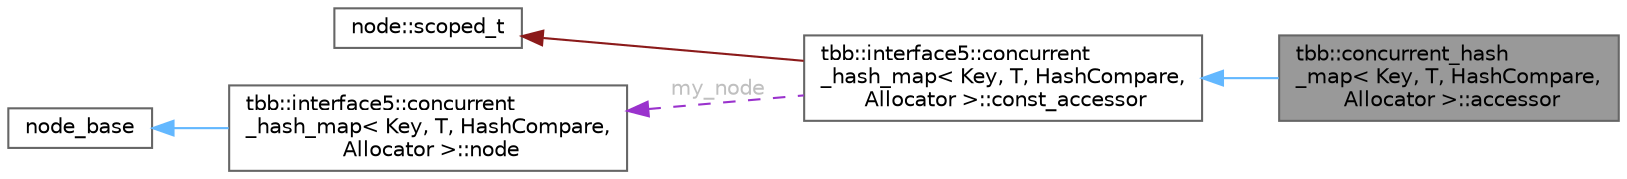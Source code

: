 digraph "tbb::concurrent_hash_map&lt; Key, T, HashCompare, Allocator &gt;::accessor"
{
 // LATEX_PDF_SIZE
  bgcolor="transparent";
  edge [fontname=Helvetica,fontsize=10,labelfontname=Helvetica,labelfontsize=10];
  node [fontname=Helvetica,fontsize=10,shape=box,height=0.2,width=0.4];
  rankdir="LR";
  Node1 [id="Node000001",label="tbb::concurrent_hash\l_map\< Key, T, HashCompare,\l Allocator \>::accessor",height=0.2,width=0.4,color="gray40", fillcolor="grey60", style="filled", fontcolor="black",tooltip="Allows write access to elements and combines data access, locking, and garbage collection."];
  Node2 -> Node1 [id="edge5_Node000001_Node000002",dir="back",color="steelblue1",style="solid",tooltip=" "];
  Node2 [id="Node000002",label="tbb::interface5::concurrent\l_hash_map\< Key, T, HashCompare,\l Allocator \>::const_accessor",height=0.2,width=0.4,color="gray40", fillcolor="white", style="filled",URL="$classtbb_1_1interface5_1_1concurrent__hash__map_1_1const__accessor.html",tooltip="Combines data access, locking, and garbage collection."];
  Node3 -> Node2 [id="edge6_Node000002_Node000003",dir="back",color="firebrick4",style="solid",tooltip=" "];
  Node3 [id="Node000003",label="node::scoped_t",height=0.2,width=0.4,color="gray40", fillcolor="white", style="filled",tooltip=" "];
  Node4 -> Node2 [id="edge7_Node000002_Node000004",dir="back",color="darkorchid3",style="dashed",tooltip=" ",label=" my_node",fontcolor="grey" ];
  Node4 [id="Node000004",label="tbb::interface5::concurrent\l_hash_map\< Key, T, HashCompare,\l Allocator \>::node",height=0.2,width=0.4,color="gray40", fillcolor="white", style="filled",URL="$classtbb_1_1interface5_1_1concurrent__hash__map_1_1node.html",tooltip=" "];
  Node5 -> Node4 [id="edge8_Node000004_Node000005",dir="back",color="steelblue1",style="solid",tooltip=" "];
  Node5 [id="Node000005",label="node_base",height=0.2,width=0.4,color="gray40", fillcolor="white", style="filled",tooltip=" "];
}
